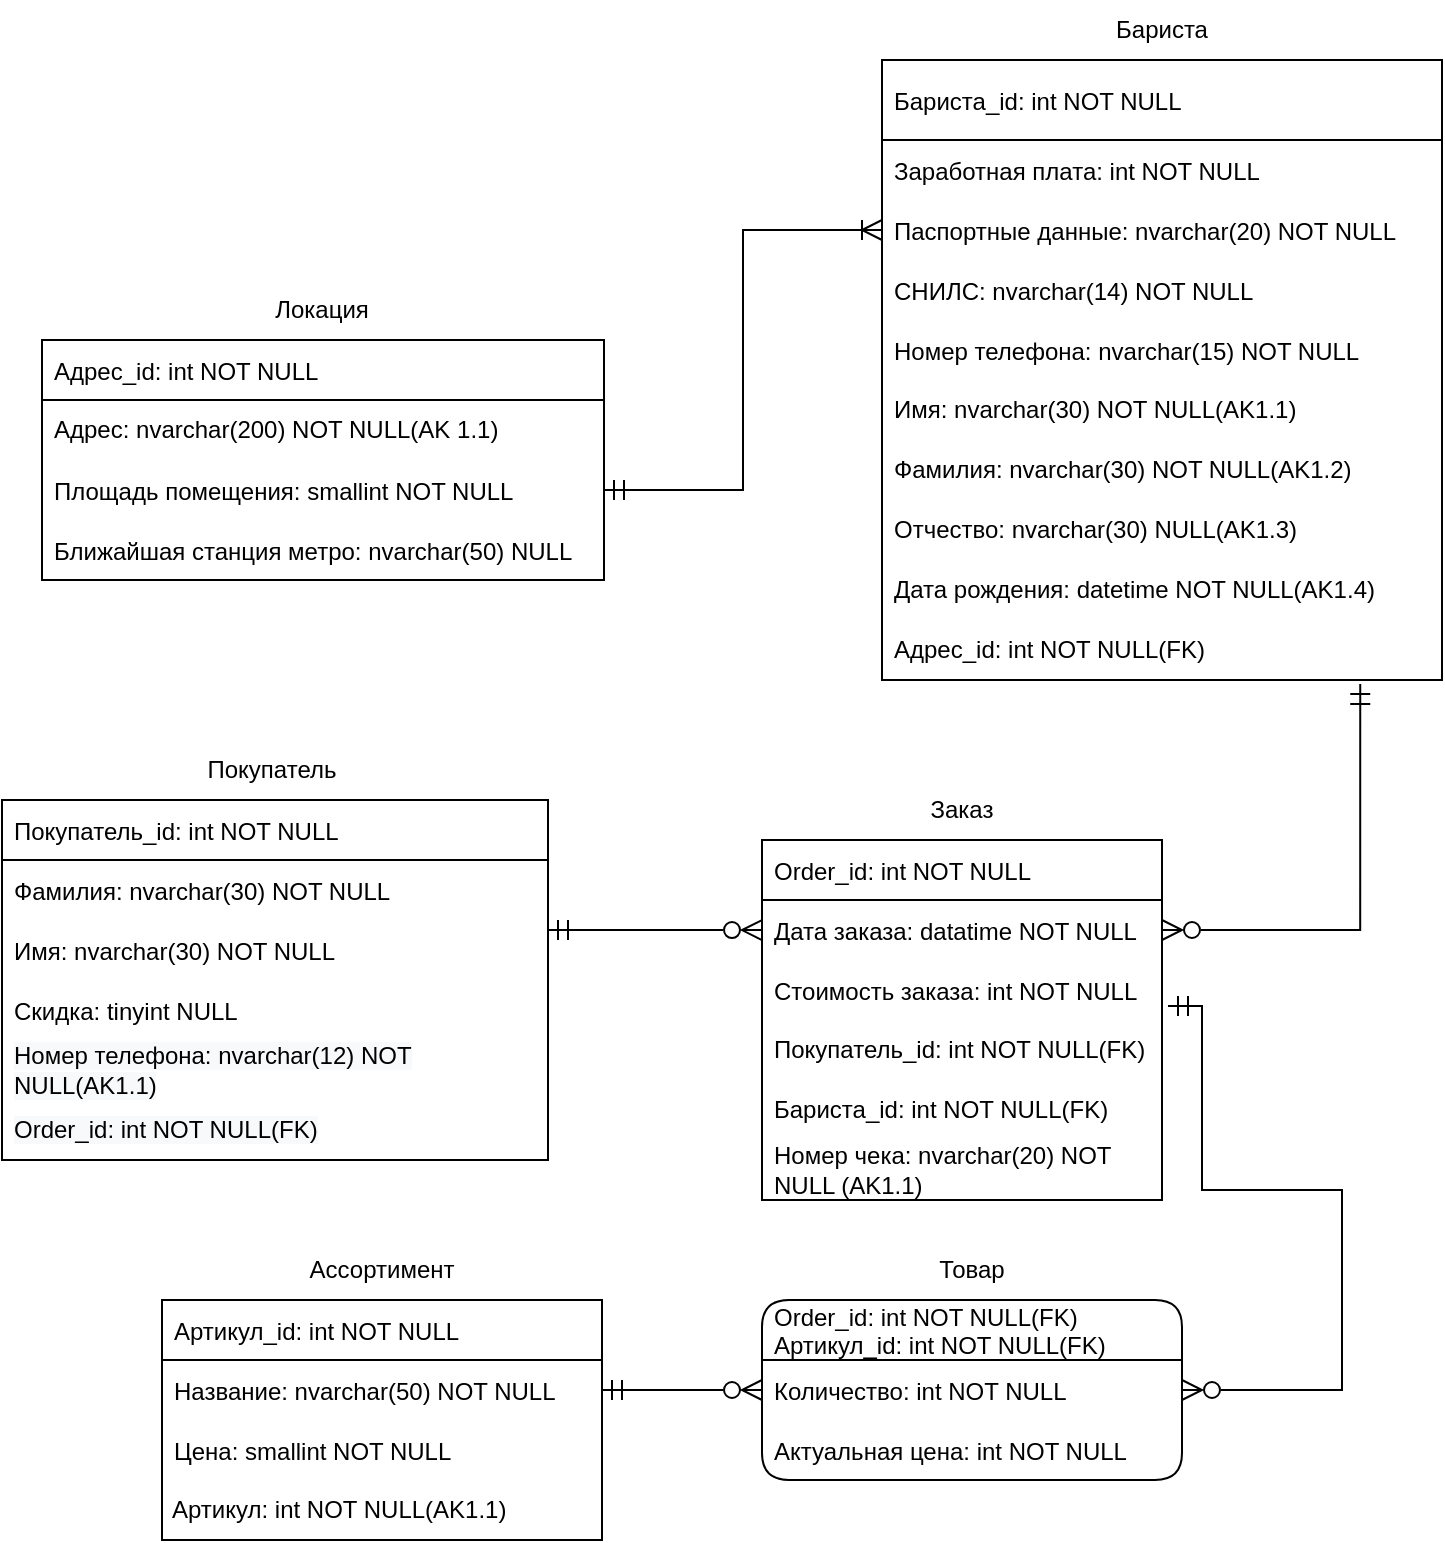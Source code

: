 <mxfile version="20.6.0" type="device"><diagram id="C5RBs43oDa-KdzZeNtuy" name="Page-1"><mxGraphModel dx="1310" dy="1946" grid="1" gridSize="10" guides="1" tooltips="1" connect="1" arrows="1" fold="1" page="1" pageScale="1" pageWidth="827" pageHeight="1169" math="0" shadow="0"><root><mxCell id="WIyWlLk6GJQsqaUBKTNV-0"/><mxCell id="WIyWlLk6GJQsqaUBKTNV-1" parent="WIyWlLk6GJQsqaUBKTNV-0"/><mxCell id="dKelaZ1hX_LL9pMTNZ7B-10" value="Адрес_id: int NOT NULL" style="swimlane;fontStyle=0;childLayout=stackLayout;horizontal=1;startSize=30;horizontalStack=0;resizeParent=1;resizeParentMax=0;resizeLast=0;collapsible=1;marginBottom=0;rounded=0;shadow=0;glass=0;comic=0;sketch=0;align=left;spacingLeft=4;" parent="WIyWlLk6GJQsqaUBKTNV-1" vertex="1"><mxGeometry x="30" y="120" width="281" height="120" as="geometry"/></mxCell><mxCell id="uMc9a_yRdCf9oqyipu8H-0" value="Адрес: nvarchar(200) NOT NULL(AK 1.1)" style="text;html=1;strokeColor=none;fillColor=none;align=left;verticalAlign=middle;whiteSpace=wrap;rounded=0;spacingLeft=4;" parent="dKelaZ1hX_LL9pMTNZ7B-10" vertex="1"><mxGeometry y="30" width="281" height="30" as="geometry"/></mxCell><mxCell id="dKelaZ1hX_LL9pMTNZ7B-11" value="Площадь помещения: smallint NOT NULL" style="text;strokeColor=none;fillColor=none;align=left;verticalAlign=middle;spacingLeft=4;spacingRight=4;overflow=hidden;points=[[0,0.5],[1,0.5]];portConstraint=eastwest;rotatable=0;rounded=0;shadow=0;glass=0;comic=0;sketch=0;" parent="dKelaZ1hX_LL9pMTNZ7B-10" vertex="1"><mxGeometry y="60" width="281" height="30" as="geometry"/></mxCell><mxCell id="dKelaZ1hX_LL9pMTNZ7B-12" value="Ближайшая станция метро: nvarchar(50) NULL" style="text;strokeColor=none;fillColor=none;align=left;verticalAlign=middle;spacingLeft=4;spacingRight=4;overflow=hidden;points=[[0,0.5],[1,0.5]];portConstraint=eastwest;rotatable=0;rounded=0;shadow=0;glass=0;comic=0;sketch=0;" parent="dKelaZ1hX_LL9pMTNZ7B-10" vertex="1"><mxGeometry y="90" width="281" height="30" as="geometry"/></mxCell><mxCell id="dKelaZ1hX_LL9pMTNZ7B-15" value="Локация" style="text;html=1;strokeColor=none;fillColor=none;align=center;verticalAlign=middle;whiteSpace=wrap;rounded=0;shadow=0;glass=0;comic=0;sketch=0;" parent="WIyWlLk6GJQsqaUBKTNV-1" vertex="1"><mxGeometry x="30" y="90" width="280" height="30" as="geometry"/></mxCell><mxCell id="dKelaZ1hX_LL9pMTNZ7B-22" value="Бариста_id: int NOT NULL" style="swimlane;fontStyle=0;horizontal=1;startSize=40;horizontalStack=0;resizeParent=1;resizeParentMax=0;resizeLast=0;collapsible=1;marginBottom=0;rounded=0;shadow=0;glass=0;comic=0;sketch=0;align=left;verticalAlign=middle;swimlaneBody=1;swimlaneHead=1;resizeWidth=1;resizeHeight=1;enumerate=0;resizable=1;perimeter=rectanglePerimeter;autosize=0;fixedWidth=0;spacingLeft=4;" parent="WIyWlLk6GJQsqaUBKTNV-1" vertex="1"><mxGeometry x="450" y="-20" width="280" height="310" as="geometry"/></mxCell><mxCell id="dKelaZ1hX_LL9pMTNZ7B-23" value="Заработная плата: int NOT NULL" style="text;strokeColor=none;fillColor=none;align=left;verticalAlign=middle;spacingLeft=4;spacingRight=4;overflow=hidden;points=[[0,0.5],[1,0.5]];portConstraint=eastwest;rotatable=0;rounded=0;shadow=0;glass=0;comic=0;sketch=0;" parent="dKelaZ1hX_LL9pMTNZ7B-22" vertex="1"><mxGeometry y="40" width="280" height="30" as="geometry"/></mxCell><mxCell id="dKelaZ1hX_LL9pMTNZ7B-24" value="Паспортные данные: nvarchar(20) NOT NULL" style="text;strokeColor=none;fillColor=none;align=left;verticalAlign=middle;spacingLeft=4;spacingRight=4;overflow=hidden;points=[[0,0.5],[1,0.5]];portConstraint=eastwest;rotatable=0;rounded=0;shadow=0;glass=0;comic=0;sketch=0;imageAspect=0;" parent="dKelaZ1hX_LL9pMTNZ7B-22" vertex="1"><mxGeometry y="70" width="280" height="30" as="geometry"/></mxCell><mxCell id="dKelaZ1hX_LL9pMTNZ7B-25" value="СНИЛС: nvarchar(14) NOT NULL" style="text;strokeColor=none;fillColor=none;align=left;verticalAlign=middle;spacingLeft=4;spacingRight=4;overflow=hidden;points=[[0,0.5],[1,0.5]];portConstraint=eastwest;rotatable=0;rounded=0;shadow=0;glass=0;comic=0;sketch=0;" parent="dKelaZ1hX_LL9pMTNZ7B-22" vertex="1"><mxGeometry y="100" width="280" height="30" as="geometry"/></mxCell><mxCell id="dKelaZ1hX_LL9pMTNZ7B-27" value="Номер телефона: nvarchar(15) NOT NULL" style="text;strokeColor=none;fillColor=none;align=left;verticalAlign=middle;spacingLeft=4;spacingRight=4;overflow=hidden;points=[[0,0.5],[1,0.5]];portConstraint=eastwest;rotatable=0;rounded=0;shadow=0;glass=0;comic=0;sketch=0;" parent="dKelaZ1hX_LL9pMTNZ7B-22" vertex="1"><mxGeometry y="130" width="280" height="30" as="geometry"/></mxCell><mxCell id="dKelaZ1hX_LL9pMTNZ7B-26" value="Бариста" style="text;html=1;strokeColor=none;fillColor=none;align=center;verticalAlign=middle;whiteSpace=wrap;rounded=0;shadow=0;glass=0;comic=0;sketch=0;" parent="dKelaZ1hX_LL9pMTNZ7B-22" vertex="1"><mxGeometry y="-30" width="280" height="30" as="geometry"/></mxCell><mxCell id="uMc9a_yRdCf9oqyipu8H-16" value="&lt;span style=&quot;&quot;&gt;Имя: nvarchar(30) NOT NULL(AK1.1)&lt;/span&gt;" style="text;html=1;strokeColor=none;fillColor=none;align=left;verticalAlign=middle;whiteSpace=wrap;rounded=0;sketch=0;fontFamily=Helvetica;spacingLeft=4;" parent="dKelaZ1hX_LL9pMTNZ7B-22" vertex="1"><mxGeometry y="160" width="280" height="30" as="geometry"/></mxCell><mxCell id="uMc9a_yRdCf9oqyipu8H-17" value="&lt;span style=&quot;&quot;&gt;Фамилия: nvarchar(30) NOT NULL(AK1.2)&lt;/span&gt;" style="text;html=1;strokeColor=none;fillColor=none;align=left;verticalAlign=middle;whiteSpace=wrap;rounded=0;sketch=0;fontFamily=Helvetica;spacingLeft=4;" parent="dKelaZ1hX_LL9pMTNZ7B-22" vertex="1"><mxGeometry y="190" width="280" height="30" as="geometry"/></mxCell><mxCell id="uMc9a_yRdCf9oqyipu8H-18" value="&lt;span style=&quot;&quot;&gt;Отчество: nvarchar(30) NULL(AK1.3)&lt;/span&gt;" style="text;html=1;strokeColor=none;fillColor=none;align=left;verticalAlign=middle;whiteSpace=wrap;rounded=0;sketch=0;fontFamily=Helvetica;spacingLeft=4;" parent="dKelaZ1hX_LL9pMTNZ7B-22" vertex="1"><mxGeometry y="220" width="280" height="30" as="geometry"/></mxCell><mxCell id="uMc9a_yRdCf9oqyipu8H-19" value="&lt;span style=&quot;&quot;&gt;Дата рождения: datetime NOT NULL(AK1.4)&lt;/span&gt;" style="text;html=1;strokeColor=none;fillColor=none;align=left;verticalAlign=middle;whiteSpace=wrap;rounded=0;sketch=0;fontFamily=Helvetica;spacingLeft=4;" parent="dKelaZ1hX_LL9pMTNZ7B-22" vertex="1"><mxGeometry y="250" width="280" height="30" as="geometry"/></mxCell><mxCell id="uMc9a_yRdCf9oqyipu8H-21" value="Адрес_id: int NOT NULL(FK)" style="text;html=1;strokeColor=none;fillColor=none;align=left;verticalAlign=middle;whiteSpace=wrap;rounded=0;sketch=0;fontFamily=Helvetica;spacingLeft=4;" parent="dKelaZ1hX_LL9pMTNZ7B-22" vertex="1"><mxGeometry y="280" width="280" height="30" as="geometry"/></mxCell><mxCell id="dKelaZ1hX_LL9pMTNZ7B-30" style="edgeStyle=orthogonalEdgeStyle;rounded=0;orthogonalLoop=1;jettySize=auto;html=1;exitX=1;exitY=0.5;exitDx=0;exitDy=0;entryX=0;entryY=0.5;entryDx=0;entryDy=0;startArrow=ERmandOne;startFill=0;endArrow=ERoneToMany;endFill=0;endSize=8;startSize=8;" parent="WIyWlLk6GJQsqaUBKTNV-1" source="dKelaZ1hX_LL9pMTNZ7B-11" target="dKelaZ1hX_LL9pMTNZ7B-24" edge="1"><mxGeometry relative="1" as="geometry"/></mxCell><mxCell id="dKelaZ1hX_LL9pMTNZ7B-31" value="Покупатель_id: int NOT NULL" style="swimlane;fontStyle=0;childLayout=stackLayout;horizontal=1;startSize=30;horizontalStack=0;resizeParent=1;resizeParentMax=0;resizeLast=0;collapsible=1;marginBottom=0;rounded=0;shadow=0;glass=0;comic=0;sketch=0;align=left;spacingLeft=4;" parent="WIyWlLk6GJQsqaUBKTNV-1" vertex="1"><mxGeometry x="10" y="350" width="273" height="180" as="geometry"/></mxCell><mxCell id="dKelaZ1hX_LL9pMTNZ7B-32" value="Фамилия: nvarchar(30) NOT NULL" style="text;strokeColor=none;fillColor=none;align=left;verticalAlign=middle;spacingLeft=4;spacingRight=4;overflow=hidden;points=[[0,0.5],[1,0.5]];portConstraint=eastwest;rotatable=0;rounded=0;shadow=0;glass=0;comic=0;sketch=0;" parent="dKelaZ1hX_LL9pMTNZ7B-31" vertex="1"><mxGeometry y="30" width="273" height="30" as="geometry"/></mxCell><mxCell id="dKelaZ1hX_LL9pMTNZ7B-33" value="Имя: nvarchar(30) NOT NULL" style="text;strokeColor=none;fillColor=none;align=left;verticalAlign=middle;spacingLeft=4;spacingRight=4;overflow=hidden;points=[[0,0.5],[1,0.5]];portConstraint=eastwest;rotatable=0;rounded=0;shadow=0;glass=0;comic=0;sketch=0;" parent="dKelaZ1hX_LL9pMTNZ7B-31" vertex="1"><mxGeometry y="60" width="273" height="30" as="geometry"/></mxCell><mxCell id="dKelaZ1hX_LL9pMTNZ7B-34" value="Скидка: tinyint NULL" style="text;strokeColor=none;fillColor=none;align=left;verticalAlign=middle;spacingLeft=4;spacingRight=4;overflow=hidden;points=[[0,0.5],[1,0.5]];portConstraint=eastwest;rotatable=0;rounded=0;shadow=0;glass=0;comic=0;sketch=0;" parent="dKelaZ1hX_LL9pMTNZ7B-31" vertex="1"><mxGeometry y="90" width="273" height="30" as="geometry"/></mxCell><mxCell id="uMc9a_yRdCf9oqyipu8H-23" value="&lt;span style=&quot;color: rgb(0, 0, 0); font-family: Helvetica; font-size: 12px; font-style: normal; font-variant-ligatures: normal; font-variant-caps: normal; font-weight: 400; letter-spacing: normal; orphans: 2; text-indent: 0px; text-transform: none; widows: 2; word-spacing: 0px; -webkit-text-stroke-width: 0px; background-color: rgb(248, 249, 250); text-decoration-thickness: initial; text-decoration-style: initial; text-decoration-color: initial; float: none; display: inline !important;&quot;&gt;Номер телефона: nvarchar(12) NOT NULL(AK1.1)&lt;/span&gt;" style="text;html=1;strokeColor=none;fillColor=none;align=left;verticalAlign=middle;whiteSpace=wrap;rounded=0;sketch=0;fontFamily=Helvetica;spacingLeft=4;" parent="dKelaZ1hX_LL9pMTNZ7B-31" vertex="1"><mxGeometry y="120" width="273" height="30" as="geometry"/></mxCell><mxCell id="uMc9a_yRdCf9oqyipu8H-24" value="&lt;span style=&quot;color: rgb(0, 0, 0); font-family: Helvetica; font-size: 12px; font-style: normal; font-variant-ligatures: normal; font-variant-caps: normal; font-weight: 400; letter-spacing: normal; orphans: 2; text-indent: 0px; text-transform: none; widows: 2; word-spacing: 0px; -webkit-text-stroke-width: 0px; background-color: rgb(248, 249, 250); text-decoration-thickness: initial; text-decoration-style: initial; text-decoration-color: initial; float: none; display: inline !important;&quot;&gt;Order_id: int NOT NULL(FK)&lt;/span&gt;" style="text;html=1;strokeColor=none;fillColor=none;align=left;verticalAlign=middle;whiteSpace=wrap;rounded=0;sketch=0;fontFamily=Helvetica;spacingLeft=4;" parent="dKelaZ1hX_LL9pMTNZ7B-31" vertex="1"><mxGeometry y="150" width="273" height="30" as="geometry"/></mxCell><mxCell id="dKelaZ1hX_LL9pMTNZ7B-35" value="Покупатель" style="text;html=1;strokeColor=none;fillColor=none;align=center;verticalAlign=middle;whiteSpace=wrap;rounded=0;shadow=0;glass=0;comic=0;sketch=0;" parent="WIyWlLk6GJQsqaUBKTNV-1" vertex="1"><mxGeometry x="10" y="320" width="270" height="30" as="geometry"/></mxCell><mxCell id="dKelaZ1hX_LL9pMTNZ7B-38" value="Order_id: int NOT NULL" style="swimlane;fontStyle=0;horizontal=1;startSize=30;horizontalStack=0;resizeParent=1;resizeParentMax=0;resizeLast=0;collapsible=1;marginBottom=0;rounded=0;shadow=0;glass=0;comic=0;sketch=0;align=left;spacingLeft=4;" parent="WIyWlLk6GJQsqaUBKTNV-1" vertex="1"><mxGeometry x="390" y="370" width="200" height="180" as="geometry"/></mxCell><mxCell id="dKelaZ1hX_LL9pMTNZ7B-39" value="Дата заказа: datatime NOT NULL" style="text;strokeColor=none;fillColor=none;align=left;verticalAlign=middle;spacingLeft=4;spacingRight=4;overflow=hidden;points=[[0,0.5],[1,0.5]];portConstraint=eastwest;rotatable=0;rounded=0;shadow=0;glass=0;comic=0;sketch=0;" parent="dKelaZ1hX_LL9pMTNZ7B-38" vertex="1"><mxGeometry y="30" width="200" height="30" as="geometry"/></mxCell><mxCell id="zFcr-Ssn6_xIDitU7f_q-3" value="Стоимость заказа: int NOT NULL" style="text;strokeColor=none;fillColor=none;align=left;verticalAlign=middle;spacingLeft=4;spacingRight=4;overflow=hidden;points=[[0,0.5],[1,0.5]];portConstraint=eastwest;rotatable=0;rounded=0;shadow=0;glass=0;comic=0;sketch=0;" parent="dKelaZ1hX_LL9pMTNZ7B-38" vertex="1"><mxGeometry y="60" width="200" height="30" as="geometry"/></mxCell><mxCell id="uMc9a_yRdCf9oqyipu8H-26" value="&lt;span style=&quot;&quot;&gt;Покупатель_id: int NOT NULL(FK)&lt;/span&gt;" style="text;html=1;strokeColor=none;fillColor=none;align=left;verticalAlign=middle;whiteSpace=wrap;rounded=0;sketch=0;fontFamily=Helvetica;spacingLeft=4;" parent="dKelaZ1hX_LL9pMTNZ7B-38" vertex="1"><mxGeometry y="90" width="200" height="30" as="geometry"/></mxCell><mxCell id="bBRr4DVPwkrg7Yn7ItZl-1" value="Бариста_id: int NOT NULL(FK)" style="text;html=1;strokeColor=none;fillColor=none;align=left;verticalAlign=middle;whiteSpace=wrap;rounded=0;spacingLeft=4;" parent="dKelaZ1hX_LL9pMTNZ7B-38" vertex="1"><mxGeometry y="120" width="200" height="30" as="geometry"/></mxCell><mxCell id="bBRr4DVPwkrg7Yn7ItZl-2" value="Номер чека: nvarchar(20) NOT NULL (AK1.1)" style="text;html=1;strokeColor=none;fillColor=none;align=left;verticalAlign=middle;whiteSpace=wrap;rounded=0;fontStyle=0;spacingLeft=4;" parent="dKelaZ1hX_LL9pMTNZ7B-38" vertex="1"><mxGeometry y="150" width="200" height="30" as="geometry"/></mxCell><mxCell id="dKelaZ1hX_LL9pMTNZ7B-42" value="Заказ" style="text;html=1;strokeColor=none;fillColor=none;align=center;verticalAlign=middle;whiteSpace=wrap;rounded=0;shadow=0;glass=0;comic=0;sketch=0;" parent="WIyWlLk6GJQsqaUBKTNV-1" vertex="1"><mxGeometry x="390" y="340" width="200" height="30" as="geometry"/></mxCell><mxCell id="dKelaZ1hX_LL9pMTNZ7B-43" value="Order_id: int NOT NULL(FK)&#10;Артикул_id: int NOT NULL(FK)" style="swimlane;fontStyle=0;childLayout=stackLayout;horizontal=1;startSize=30;horizontalStack=0;resizeParent=1;resizeParentMax=0;resizeLast=0;collapsible=1;marginBottom=0;rounded=1;shadow=0;glass=0;comic=0;sketch=0;align=left;spacingLeft=4;" parent="WIyWlLk6GJQsqaUBKTNV-1" vertex="1"><mxGeometry x="390" y="600" width="210" height="90" as="geometry"/></mxCell><mxCell id="dKelaZ1hX_LL9pMTNZ7B-44" value="Количество: int NOT NULL" style="text;strokeColor=none;fillColor=none;align=left;verticalAlign=middle;spacingLeft=4;spacingRight=4;overflow=hidden;points=[[0,0.5],[1,0.5]];portConstraint=eastwest;rotatable=0;rounded=0;shadow=0;glass=0;comic=0;sketch=0;" parent="dKelaZ1hX_LL9pMTNZ7B-43" vertex="1"><mxGeometry y="30" width="210" height="30" as="geometry"/></mxCell><mxCell id="dKelaZ1hX_LL9pMTNZ7B-46" value="Актуальная цена: int NOT NULL" style="text;strokeColor=none;fillColor=none;align=left;verticalAlign=middle;spacingLeft=4;spacingRight=4;overflow=hidden;points=[[0,0.5],[1,0.5]];portConstraint=eastwest;rotatable=0;rounded=0;shadow=0;glass=0;comic=0;sketch=0;" parent="dKelaZ1hX_LL9pMTNZ7B-43" vertex="1"><mxGeometry y="60" width="210" height="30" as="geometry"/></mxCell><mxCell id="dKelaZ1hX_LL9pMTNZ7B-47" value="Товар" style="text;html=1;strokeColor=none;fillColor=none;align=center;verticalAlign=middle;whiteSpace=wrap;rounded=0;shadow=0;glass=0;comic=0;sketch=0;" parent="WIyWlLk6GJQsqaUBKTNV-1" vertex="1"><mxGeometry x="390" y="570" width="210" height="30" as="geometry"/></mxCell><mxCell id="dKelaZ1hX_LL9pMTNZ7B-57" style="edgeStyle=orthogonalEdgeStyle;rounded=0;orthogonalLoop=1;jettySize=auto;html=1;entryX=1;entryY=0.167;entryDx=0;entryDy=0;entryPerimeter=0;startArrow=ERzeroToMany;startFill=0;endArrow=ERmandOne;endFill=0;fillOpacity=100;endSize=8;startSize=8;" parent="WIyWlLk6GJQsqaUBKTNV-1" source="dKelaZ1hX_LL9pMTNZ7B-39" target="dKelaZ1hX_LL9pMTNZ7B-33" edge="1"><mxGeometry relative="1" as="geometry"/></mxCell><mxCell id="WddWK4XvdOKok8nJqdya-1" value="Артикул_id: int NOT NULL" style="swimlane;fontStyle=0;childLayout=stackLayout;horizontal=1;startSize=30;horizontalStack=0;resizeParent=1;resizeParentMax=0;resizeLast=0;collapsible=1;marginBottom=0;rounded=0;align=left;spacingLeft=4;" parent="WIyWlLk6GJQsqaUBKTNV-1" vertex="1"><mxGeometry x="90" y="600" width="220" height="120" as="geometry"/></mxCell><mxCell id="WddWK4XvdOKok8nJqdya-2" value="Название: nvarchar(50) NOT NULL" style="text;strokeColor=none;fillColor=none;align=left;verticalAlign=middle;spacingLeft=4;spacingRight=4;overflow=hidden;points=[[0,0.5],[1,0.5]];portConstraint=eastwest;rotatable=0;rounded=1;" parent="WddWK4XvdOKok8nJqdya-1" vertex="1"><mxGeometry y="30" width="220" height="30" as="geometry"/></mxCell><mxCell id="WddWK4XvdOKok8nJqdya-3" value="Цена: smallint NOT NULL" style="text;strokeColor=none;fillColor=none;align=left;verticalAlign=middle;spacingLeft=4;spacingRight=4;overflow=hidden;points=[[0,0.5],[1,0.5]];portConstraint=eastwest;rotatable=0;rounded=1;" parent="WddWK4XvdOKok8nJqdya-1" vertex="1"><mxGeometry y="60" width="220" height="30" as="geometry"/></mxCell><mxCell id="bBRr4DVPwkrg7Yn7ItZl-3" value="Артикул: int NOT NULL(AK1.1)" style="text;html=1;strokeColor=none;fillColor=none;align=left;verticalAlign=middle;whiteSpace=wrap;rounded=0;spacingLeft=3;" parent="WddWK4XvdOKok8nJqdya-1" vertex="1"><mxGeometry y="90" width="220" height="30" as="geometry"/></mxCell><mxCell id="WddWK4XvdOKok8nJqdya-5" value="Ассортимент" style="text;html=1;strokeColor=none;fillColor=none;align=center;verticalAlign=middle;whiteSpace=wrap;rounded=0;" parent="WIyWlLk6GJQsqaUBKTNV-1" vertex="1"><mxGeometry x="90" y="570" width="220" height="30" as="geometry"/></mxCell><mxCell id="WddWK4XvdOKok8nJqdya-6" style="edgeStyle=orthogonalEdgeStyle;rounded=0;orthogonalLoop=1;jettySize=auto;html=1;entryX=0;entryY=0.5;entryDx=0;entryDy=0;endArrow=ERzeroToMany;endFill=0;startArrow=ERmandOne;startFill=0;endSize=8;startSize=8;" parent="WIyWlLk6GJQsqaUBKTNV-1" source="WddWK4XvdOKok8nJqdya-2" target="dKelaZ1hX_LL9pMTNZ7B-44" edge="1"><mxGeometry relative="1" as="geometry"/></mxCell><mxCell id="-EskzOVCb8xira55of1S-1" style="edgeStyle=orthogonalEdgeStyle;rounded=0;orthogonalLoop=1;jettySize=auto;html=1;startArrow=ERzeroToMany;startFill=0;endArrow=ERmandOne;endFill=0;endSize=8;startSize=8;exitX=1;exitY=0.5;exitDx=0;exitDy=0;entryX=0.854;entryY=1.067;entryDx=0;entryDy=0;entryPerimeter=0;" parent="WIyWlLk6GJQsqaUBKTNV-1" target="uMc9a_yRdCf9oqyipu8H-21" edge="1"><mxGeometry relative="1" as="geometry"><Array as="points"><mxPoint x="689" y="415"/></Array><mxPoint x="590" y="415" as="sourcePoint"/><mxPoint x="689.96" y="322.01" as="targetPoint"/></mxGeometry></mxCell><mxCell id="uMc9a_yRdCf9oqyipu8H-27" style="edgeStyle=orthogonalEdgeStyle;rounded=0;orthogonalLoop=1;jettySize=auto;html=1;fontFamily=Helvetica;startSize=8;endSize=8;entryX=1.015;entryY=0.767;entryDx=0;entryDy=0;entryPerimeter=0;startArrow=ERzeroToMany;startFill=0;endArrow=ERmandOne;endFill=0;" parent="WIyWlLk6GJQsqaUBKTNV-1" source="dKelaZ1hX_LL9pMTNZ7B-44" target="zFcr-Ssn6_xIDitU7f_q-3" edge="1"><mxGeometry relative="1" as="geometry"><mxPoint x="650" y="450" as="targetPoint"/><Array as="points"><mxPoint x="680" y="645"/><mxPoint x="680" y="545"/><mxPoint x="610" y="545"/><mxPoint x="610" y="453"/></Array></mxGeometry></mxCell></root></mxGraphModel></diagram></mxfile>